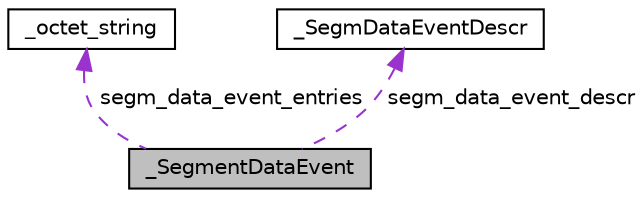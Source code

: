 digraph "_SegmentDataEvent"
{
  edge [fontname="Helvetica",fontsize="10",labelfontname="Helvetica",labelfontsize="10"];
  node [fontname="Helvetica",fontsize="10",shape=record];
  Node1 [label="_SegmentDataEvent",height=0.2,width=0.4,color="black", fillcolor="grey75", style="filled", fontcolor="black"];
  Node2 -> Node1 [dir="back",color="darkorchid3",fontsize="10",style="dashed",label=" segm_data_event_entries" ,fontname="Helvetica"];
  Node2 [label="_octet_string",height=0.2,width=0.4,color="black", fillcolor="white", style="filled",URL="$struct__octet__string.html"];
  Node3 -> Node1 [dir="back",color="darkorchid3",fontsize="10",style="dashed",label=" segm_data_event_descr" ,fontname="Helvetica"];
  Node3 [label="_SegmDataEventDescr",height=0.2,width=0.4,color="black", fillcolor="white", style="filled",URL="$struct___segm_data_event_descr.html"];
}
